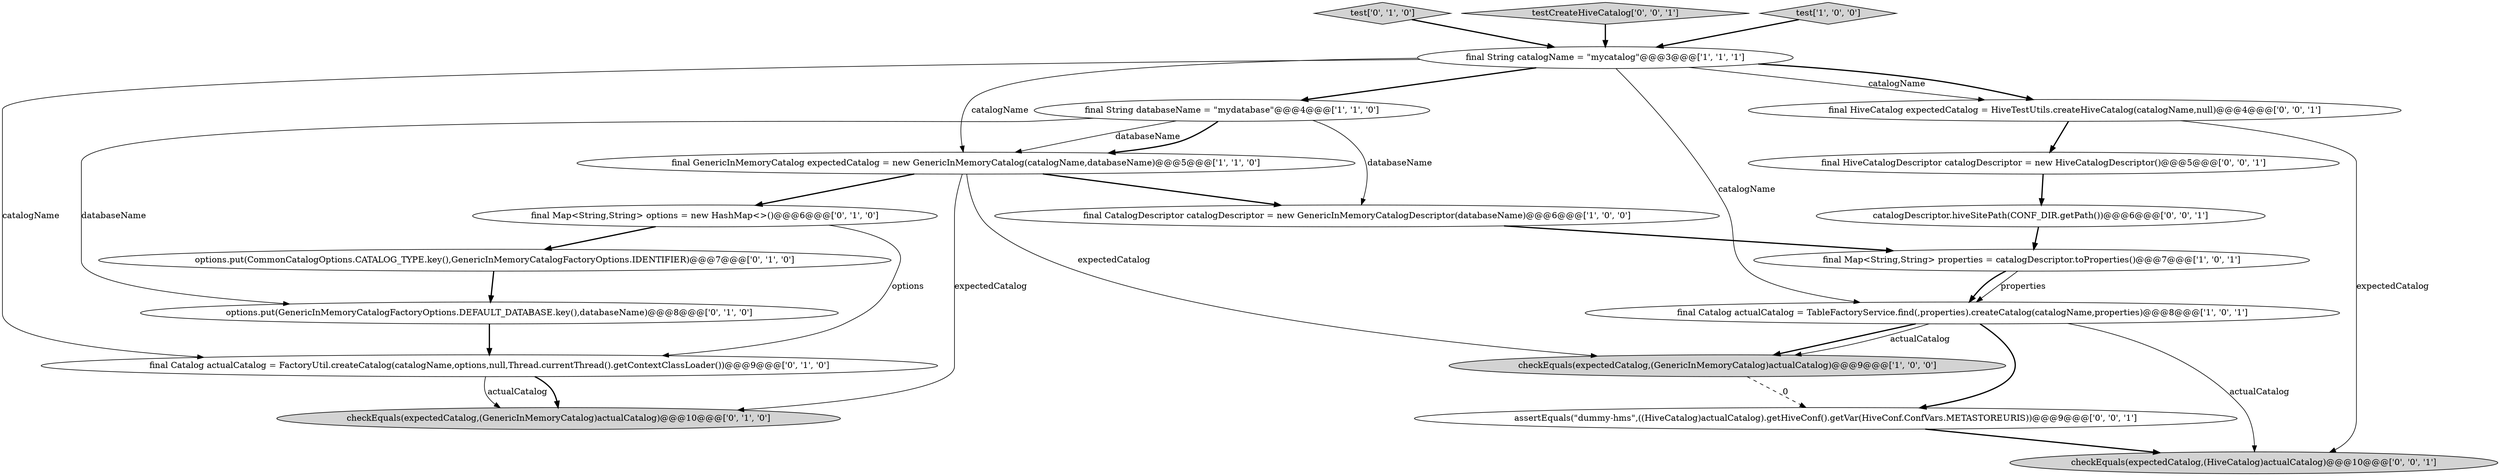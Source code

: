 digraph {
18 [style = filled, label = "final HiveCatalogDescriptor catalogDescriptor = new HiveCatalogDescriptor()@@@5@@@['0', '0', '1']", fillcolor = white, shape = ellipse image = "AAA0AAABBB3BBB"];
9 [style = filled, label = "options.put(CommonCatalogOptions.CATALOG_TYPE.key(),GenericInMemoryCatalogFactoryOptions.IDENTIFIER)@@@7@@@['0', '1', '0']", fillcolor = white, shape = ellipse image = "AAA0AAABBB2BBB"];
11 [style = filled, label = "test['0', '1', '0']", fillcolor = lightgray, shape = diamond image = "AAA0AAABBB2BBB"];
3 [style = filled, label = "final GenericInMemoryCatalog expectedCatalog = new GenericInMemoryCatalog(catalogName,databaseName)@@@5@@@['1', '1', '0']", fillcolor = white, shape = ellipse image = "AAA0AAABBB1BBB"];
8 [style = filled, label = "checkEquals(expectedCatalog,(GenericInMemoryCatalog)actualCatalog)@@@10@@@['0', '1', '0']", fillcolor = lightgray, shape = ellipse image = "AAA0AAABBB2BBB"];
15 [style = filled, label = "checkEquals(expectedCatalog,(HiveCatalog)actualCatalog)@@@10@@@['0', '0', '1']", fillcolor = lightgray, shape = ellipse image = "AAA0AAABBB3BBB"];
1 [style = filled, label = "final String catalogName = \"mycatalog\"@@@3@@@['1', '1', '1']", fillcolor = white, shape = ellipse image = "AAA0AAABBB1BBB"];
7 [style = filled, label = "final CatalogDescriptor catalogDescriptor = new GenericInMemoryCatalogDescriptor(databaseName)@@@6@@@['1', '0', '0']", fillcolor = white, shape = ellipse image = "AAA0AAABBB1BBB"];
12 [style = filled, label = "options.put(GenericInMemoryCatalogFactoryOptions.DEFAULT_DATABASE.key(),databaseName)@@@8@@@['0', '1', '0']", fillcolor = white, shape = ellipse image = "AAA0AAABBB2BBB"];
6 [style = filled, label = "final Map<String,String> properties = catalogDescriptor.toProperties()@@@7@@@['1', '0', '1']", fillcolor = white, shape = ellipse image = "AAA0AAABBB1BBB"];
2 [style = filled, label = "checkEquals(expectedCatalog,(GenericInMemoryCatalog)actualCatalog)@@@9@@@['1', '0', '0']", fillcolor = lightgray, shape = ellipse image = "AAA0AAABBB1BBB"];
14 [style = filled, label = "catalogDescriptor.hiveSitePath(CONF_DIR.getPath())@@@6@@@['0', '0', '1']", fillcolor = white, shape = ellipse image = "AAA0AAABBB3BBB"];
17 [style = filled, label = "assertEquals(\"dummy-hms\",((HiveCatalog)actualCatalog).getHiveConf().getVar(HiveConf.ConfVars.METASTOREURIS))@@@9@@@['0', '0', '1']", fillcolor = white, shape = ellipse image = "AAA0AAABBB3BBB"];
4 [style = filled, label = "final String databaseName = \"mydatabase\"@@@4@@@['1', '1', '0']", fillcolor = white, shape = ellipse image = "AAA0AAABBB1BBB"];
16 [style = filled, label = "final HiveCatalog expectedCatalog = HiveTestUtils.createHiveCatalog(catalogName,null)@@@4@@@['0', '0', '1']", fillcolor = white, shape = ellipse image = "AAA0AAABBB3BBB"];
19 [style = filled, label = "testCreateHiveCatalog['0', '0', '1']", fillcolor = lightgray, shape = diamond image = "AAA0AAABBB3BBB"];
13 [style = filled, label = "final Catalog actualCatalog = FactoryUtil.createCatalog(catalogName,options,null,Thread.currentThread().getContextClassLoader())@@@9@@@['0', '1', '0']", fillcolor = white, shape = ellipse image = "AAA1AAABBB2BBB"];
10 [style = filled, label = "final Map<String,String> options = new HashMap<>()@@@6@@@['0', '1', '0']", fillcolor = white, shape = ellipse image = "AAA0AAABBB2BBB"];
0 [style = filled, label = "test['1', '0', '0']", fillcolor = lightgray, shape = diamond image = "AAA0AAABBB1BBB"];
5 [style = filled, label = "final Catalog actualCatalog = TableFactoryService.find(,properties).createCatalog(catalogName,properties)@@@8@@@['1', '0', '1']", fillcolor = white, shape = ellipse image = "AAA0AAABBB1BBB"];
5->2 [style = bold, label=""];
3->8 [style = solid, label="expectedCatalog"];
3->10 [style = bold, label=""];
4->3 [style = solid, label="databaseName"];
3->2 [style = solid, label="expectedCatalog"];
19->1 [style = bold, label=""];
16->18 [style = bold, label=""];
10->9 [style = bold, label=""];
2->17 [style = dashed, label="0"];
4->12 [style = solid, label="databaseName"];
1->16 [style = solid, label="catalogName"];
7->6 [style = bold, label=""];
11->1 [style = bold, label=""];
4->7 [style = solid, label="databaseName"];
3->7 [style = bold, label=""];
0->1 [style = bold, label=""];
12->13 [style = bold, label=""];
5->17 [style = bold, label=""];
1->5 [style = solid, label="catalogName"];
10->13 [style = solid, label="options"];
16->15 [style = solid, label="expectedCatalog"];
17->15 [style = bold, label=""];
5->2 [style = solid, label="actualCatalog"];
1->3 [style = solid, label="catalogName"];
6->5 [style = bold, label=""];
14->6 [style = bold, label=""];
1->4 [style = bold, label=""];
6->5 [style = solid, label="properties"];
5->15 [style = solid, label="actualCatalog"];
13->8 [style = bold, label=""];
13->8 [style = solid, label="actualCatalog"];
1->16 [style = bold, label=""];
18->14 [style = bold, label=""];
4->3 [style = bold, label=""];
1->13 [style = solid, label="catalogName"];
9->12 [style = bold, label=""];
}
